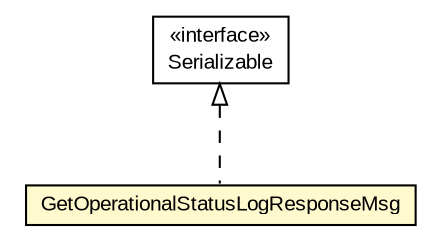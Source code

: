 #!/usr/local/bin/dot
#
# Class diagram 
# Generated by UMLGraph version R5_6-24-gf6e263 (http://www.umlgraph.org/)
#

digraph G {
	edge [fontname="arial",fontsize=10,labelfontname="arial",labelfontsize=10];
	node [fontname="arial",fontsize=10,shape=plaintext];
	nodesep=0.25;
	ranksep=0.5;
	// org.miloss.fgsms.services.interfaces.dataaccessservice.GetOperationalStatusLogResponseMsg
	c569817 [label=<<table title="org.miloss.fgsms.services.interfaces.dataaccessservice.GetOperationalStatusLogResponseMsg" border="0" cellborder="1" cellspacing="0" cellpadding="2" port="p" bgcolor="lemonChiffon" href="./GetOperationalStatusLogResponseMsg.html">
		<tr><td><table border="0" cellspacing="0" cellpadding="1">
<tr><td align="center" balign="center"> GetOperationalStatusLogResponseMsg </td></tr>
		</table></td></tr>
		</table>>, URL="./GetOperationalStatusLogResponseMsg.html", fontname="arial", fontcolor="black", fontsize=10.0];
	//org.miloss.fgsms.services.interfaces.dataaccessservice.GetOperationalStatusLogResponseMsg implements java.io.Serializable
	c570698:p -> c569817:p [dir=back,arrowtail=empty,style=dashed];
	// java.io.Serializable
	c570698 [label=<<table title="java.io.Serializable" border="0" cellborder="1" cellspacing="0" cellpadding="2" port="p" href="http://java.sun.com/j2se/1.4.2/docs/api/java/io/Serializable.html">
		<tr><td><table border="0" cellspacing="0" cellpadding="1">
<tr><td align="center" balign="center"> &#171;interface&#187; </td></tr>
<tr><td align="center" balign="center"> Serializable </td></tr>
		</table></td></tr>
		</table>>, URL="http://java.sun.com/j2se/1.4.2/docs/api/java/io/Serializable.html", fontname="arial", fontcolor="black", fontsize=10.0];
}

